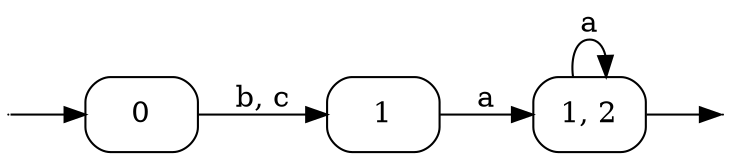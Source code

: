 digraph
{
  vcsn_context = "lal_char(abc)_b"
  rankdir = LR
  {
    node [shape = point, width = 0]
    I0
    F2
  }
  {
    node [shape = circle]
    0 [label = "0", shape = box, style = rounded]
    1 [label = "1", shape = box, style = rounded]
    2 [label = "1, 2", shape = box, style = rounded]
  }
  I0 -> 0
  0 -> 1 [label = "b, c"]
  1 -> 2 [label = "a"]
  2 -> F2
  2 -> 2 [label = "a"]
}